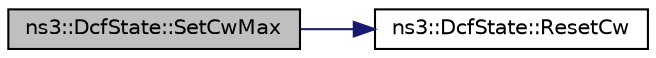 digraph "ns3::DcfState::SetCwMax"
{
  edge [fontname="Helvetica",fontsize="10",labelfontname="Helvetica",labelfontsize="10"];
  node [fontname="Helvetica",fontsize="10",shape=record];
  rankdir="LR";
  Node1 [label="ns3::DcfState::SetCwMax",height=0.2,width=0.4,color="black", fillcolor="grey75", style="filled", fontcolor="black"];
  Node1 -> Node2 [color="midnightblue",fontsize="10",style="solid"];
  Node2 [label="ns3::DcfState::ResetCw",height=0.2,width=0.4,color="black", fillcolor="white", style="filled",URL="$df/dde/classns3_1_1DcfState.html#ad40c89a598811d9dc88d6270b9d21e4f"];
}
